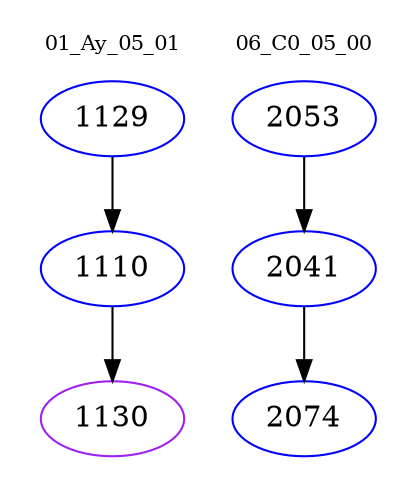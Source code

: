 digraph{
subgraph cluster_0 {
color = white
label = "01_Ay_05_01";
fontsize=10;
T0_1129 [label="1129", color="blue"]
T0_1129 -> T0_1110 [color="black"]
T0_1110 [label="1110", color="blue"]
T0_1110 -> T0_1130 [color="black"]
T0_1130 [label="1130", color="purple"]
}
subgraph cluster_1 {
color = white
label = "06_C0_05_00";
fontsize=10;
T1_2053 [label="2053", color="blue"]
T1_2053 -> T1_2041 [color="black"]
T1_2041 [label="2041", color="blue"]
T1_2041 -> T1_2074 [color="black"]
T1_2074 [label="2074", color="blue"]
}
}
